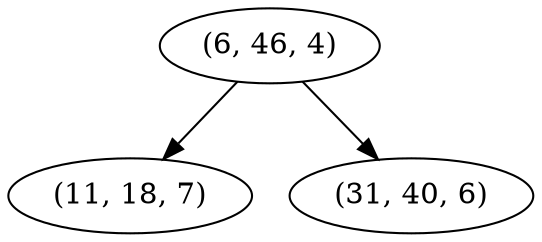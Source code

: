 digraph tree {
    "(6, 46, 4)";
    "(11, 18, 7)";
    "(31, 40, 6)";
    "(6, 46, 4)" -> "(11, 18, 7)";
    "(6, 46, 4)" -> "(31, 40, 6)";
}
